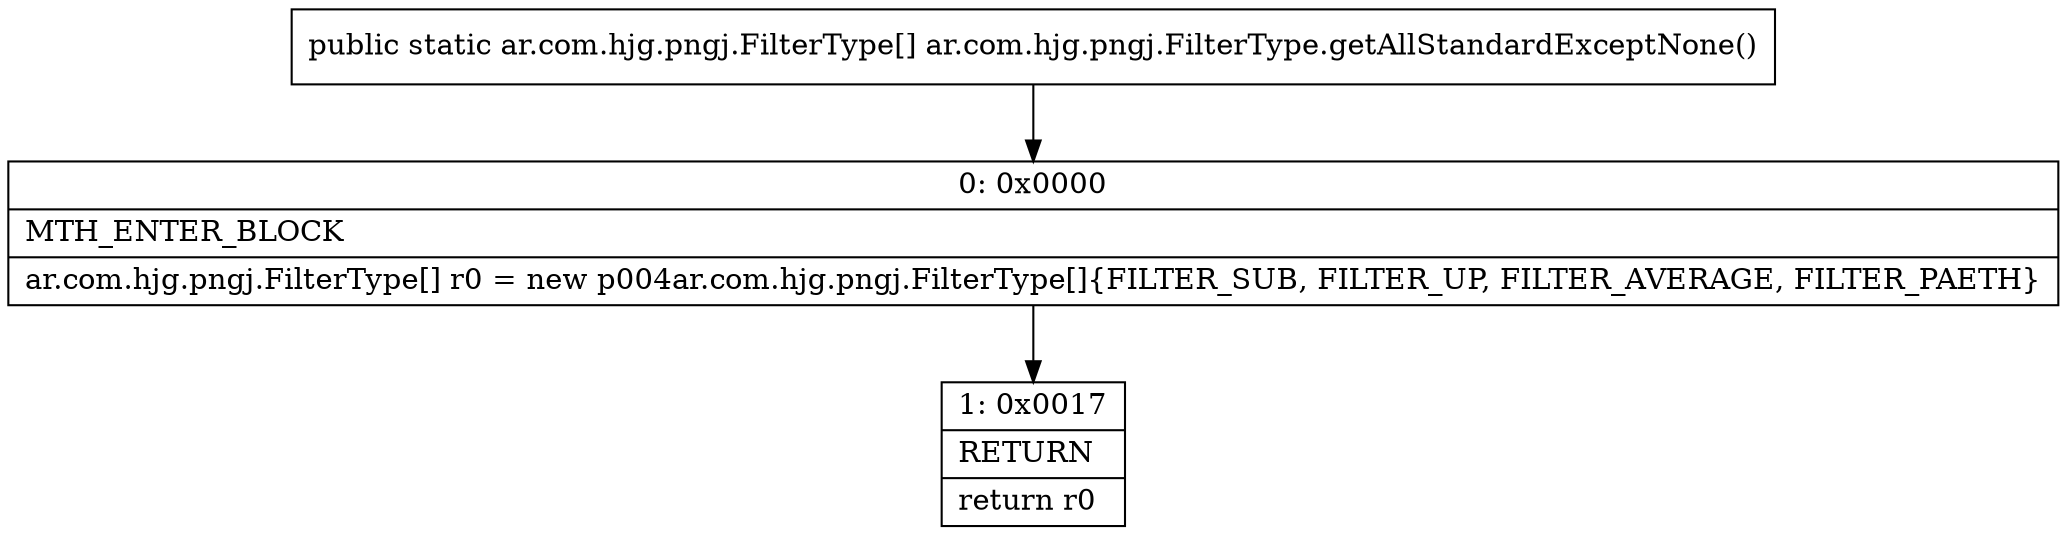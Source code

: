 digraph "CFG forar.com.hjg.pngj.FilterType.getAllStandardExceptNone()[Lar\/com\/hjg\/pngj\/FilterType;" {
Node_0 [shape=record,label="{0\:\ 0x0000|MTH_ENTER_BLOCK\l|ar.com.hjg.pngj.FilterType[] r0 = new p004ar.com.hjg.pngj.FilterType[]\{FILTER_SUB, FILTER_UP, FILTER_AVERAGE, FILTER_PAETH\}\l}"];
Node_1 [shape=record,label="{1\:\ 0x0017|RETURN\l|return r0\l}"];
MethodNode[shape=record,label="{public static ar.com.hjg.pngj.FilterType[] ar.com.hjg.pngj.FilterType.getAllStandardExceptNone() }"];
MethodNode -> Node_0;
Node_0 -> Node_1;
}

